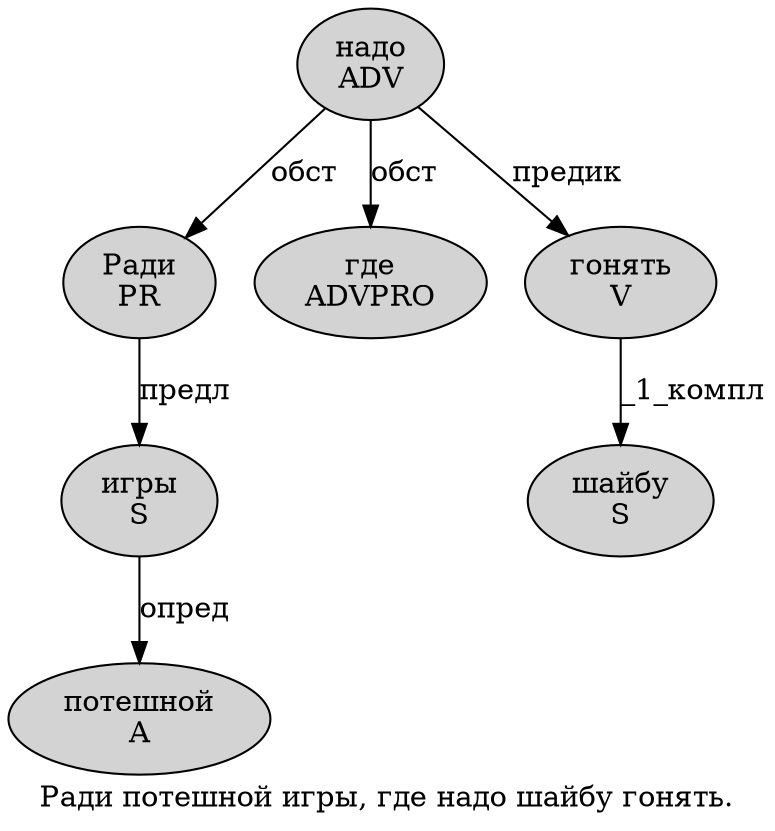digraph SENTENCE_3761 {
	graph [label="Ради потешной игры, где надо шайбу гонять."]
	node [style=filled]
		0 [label="Ради
PR" color="" fillcolor=lightgray penwidth=1 shape=ellipse]
		1 [label="потешной
A" color="" fillcolor=lightgray penwidth=1 shape=ellipse]
		2 [label="игры
S" color="" fillcolor=lightgray penwidth=1 shape=ellipse]
		4 [label="где
ADVPRO" color="" fillcolor=lightgray penwidth=1 shape=ellipse]
		5 [label="надо
ADV" color="" fillcolor=lightgray penwidth=1 shape=ellipse]
		6 [label="шайбу
S" color="" fillcolor=lightgray penwidth=1 shape=ellipse]
		7 [label="гонять
V" color="" fillcolor=lightgray penwidth=1 shape=ellipse]
			5 -> 0 [label="обст"]
			5 -> 4 [label="обст"]
			5 -> 7 [label="предик"]
			7 -> 6 [label="_1_компл"]
			0 -> 2 [label="предл"]
			2 -> 1 [label="опред"]
}